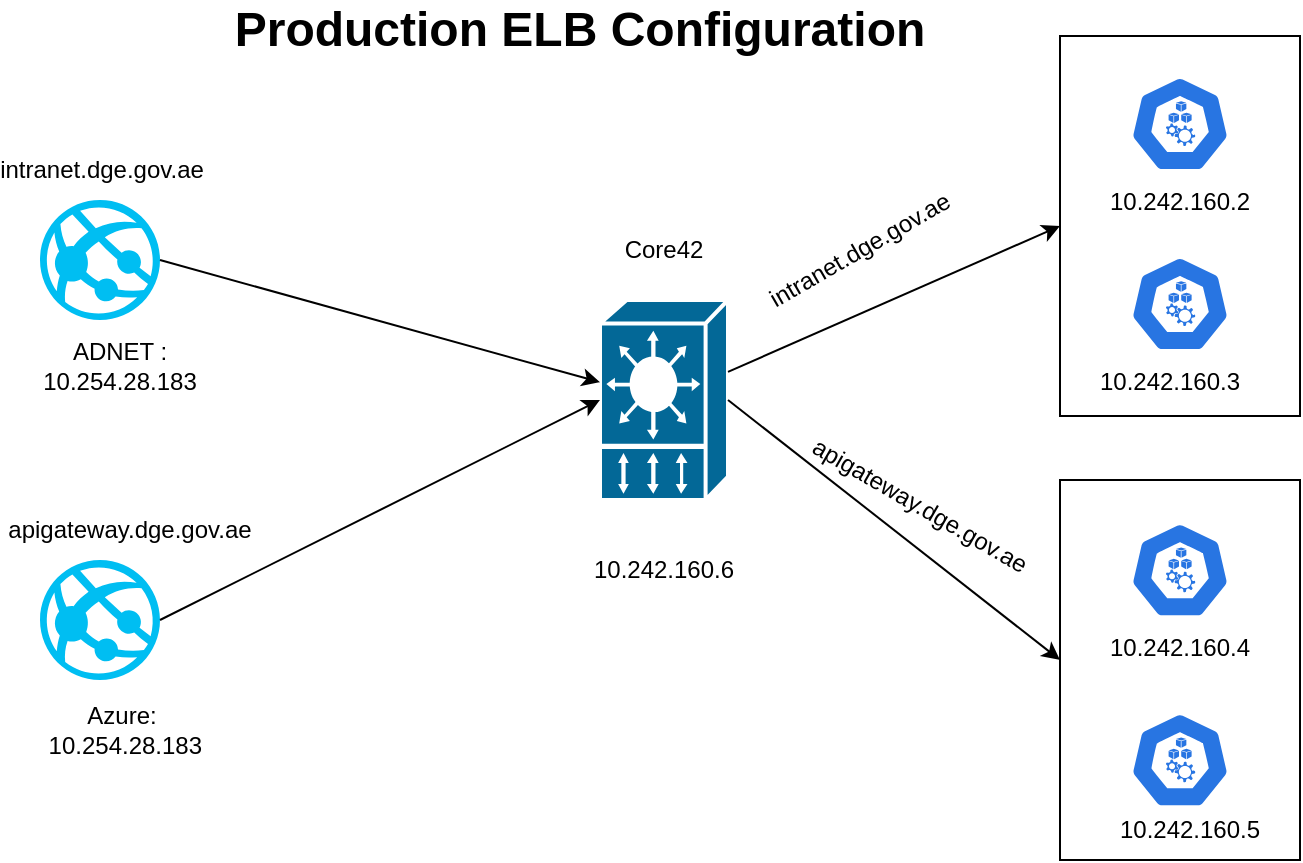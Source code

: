 <mxfile version="24.2.5" type="github">
  <diagram name="Page-1" id="simC7MvaOWSxBq7znksE">
    <mxGraphModel dx="1434" dy="716" grid="1" gridSize="10" guides="1" tooltips="1" connect="1" arrows="1" fold="1" page="1" pageScale="1" pageWidth="850" pageHeight="1100" math="0" shadow="0">
      <root>
        <mxCell id="0" />
        <mxCell id="1" parent="0" />
        <mxCell id="rlr5pRVNSerJms9Vw7Ro-1" value="" style="verticalLabelPosition=bottom;html=1;verticalAlign=top;align=center;strokeColor=none;fillColor=#00BEF2;shape=mxgraph.azure.azure_website;pointerEvents=1;" vertex="1" parent="1">
          <mxGeometry x="90" y="310" width="60" height="60" as="geometry" />
        </mxCell>
        <mxCell id="rlr5pRVNSerJms9Vw7Ro-2" value="" style="shape=mxgraph.cisco.misc.vip;html=1;pointerEvents=1;dashed=0;fillColor=#036897;strokeColor=#ffffff;strokeWidth=2;verticalLabelPosition=bottom;verticalAlign=top;align=center;outlineConnect=0;" vertex="1" parent="1">
          <mxGeometry x="370" y="180" width="64" height="100" as="geometry" />
        </mxCell>
        <mxCell id="rlr5pRVNSerJms9Vw7Ro-3" value="" style="verticalLabelPosition=bottom;html=1;verticalAlign=top;align=center;strokeColor=none;fillColor=#00BEF2;shape=mxgraph.azure.azure_website;pointerEvents=1;" vertex="1" parent="1">
          <mxGeometry x="90" y="130" width="60" height="60" as="geometry" />
        </mxCell>
        <mxCell id="rlr5pRVNSerJms9Vw7Ro-8" value="intranet.dge.gov.ae" style="text;html=1;align=center;verticalAlign=middle;whiteSpace=wrap;rounded=0;" vertex="1" parent="1">
          <mxGeometry x="71" y="100" width="100" height="30" as="geometry" />
        </mxCell>
        <mxCell id="rlr5pRVNSerJms9Vw7Ro-9" value="apigateway.dge.gov.ae" style="text;html=1;align=center;verticalAlign=middle;whiteSpace=wrap;rounded=0;" vertex="1" parent="1">
          <mxGeometry x="70" y="280" width="130" height="30" as="geometry" />
        </mxCell>
        <mxCell id="rlr5pRVNSerJms9Vw7Ro-11" value="10.242.160.6" style="text;html=1;align=center;verticalAlign=middle;whiteSpace=wrap;rounded=0;" vertex="1" parent="1">
          <mxGeometry x="372" y="300" width="60" height="30" as="geometry" />
        </mxCell>
        <mxCell id="rlr5pRVNSerJms9Vw7Ro-12" value="Core42" style="text;html=1;align=center;verticalAlign=middle;whiteSpace=wrap;rounded=0;" vertex="1" parent="1">
          <mxGeometry x="372" y="140" width="60" height="30" as="geometry" />
        </mxCell>
        <mxCell id="rlr5pRVNSerJms9Vw7Ro-22" value="" style="group" vertex="1" connectable="0" parent="1">
          <mxGeometry x="600" y="48" width="120" height="190" as="geometry" />
        </mxCell>
        <mxCell id="rlr5pRVNSerJms9Vw7Ro-18" value="" style="rounded=0;whiteSpace=wrap;html=1;" vertex="1" parent="rlr5pRVNSerJms9Vw7Ro-22">
          <mxGeometry width="120" height="190" as="geometry" />
        </mxCell>
        <mxCell id="rlr5pRVNSerJms9Vw7Ro-19" value="" style="aspect=fixed;sketch=0;html=1;dashed=0;whitespace=wrap;fillColor=#2875E2;strokeColor=#ffffff;points=[[0.005,0.63,0],[0.1,0.2,0],[0.9,0.2,0],[0.5,0,0],[0.995,0.63,0],[0.72,0.99,0],[0.5,1,0],[0.28,0.99,0]];shape=mxgraph.kubernetes.icon2;prIcon=node" vertex="1" parent="rlr5pRVNSerJms9Vw7Ro-22">
          <mxGeometry x="35" y="20" width="50" height="48" as="geometry" />
        </mxCell>
        <mxCell id="rlr5pRVNSerJms9Vw7Ro-21" value="" style="aspect=fixed;sketch=0;html=1;dashed=0;whitespace=wrap;fillColor=#2875E2;strokeColor=#ffffff;points=[[0.005,0.63,0],[0.1,0.2,0],[0.9,0.2,0],[0.5,0,0],[0.995,0.63,0],[0.72,0.99,0],[0.5,1,0],[0.28,0.99,0]];shape=mxgraph.kubernetes.icon2;prIcon=node" vertex="1" parent="rlr5pRVNSerJms9Vw7Ro-22">
          <mxGeometry x="35" y="110" width="50" height="48" as="geometry" />
        </mxCell>
        <mxCell id="rlr5pRVNSerJms9Vw7Ro-37" value="10.242.160.2" style="text;html=1;align=center;verticalAlign=middle;whiteSpace=wrap;rounded=0;" vertex="1" parent="rlr5pRVNSerJms9Vw7Ro-22">
          <mxGeometry x="30" y="68" width="60" height="30" as="geometry" />
        </mxCell>
        <mxCell id="rlr5pRVNSerJms9Vw7Ro-43" value="10.242.160.3" style="text;html=1;align=center;verticalAlign=middle;whiteSpace=wrap;rounded=0;" vertex="1" parent="rlr5pRVNSerJms9Vw7Ro-22">
          <mxGeometry x="25" y="158" width="60" height="30" as="geometry" />
        </mxCell>
        <mxCell id="rlr5pRVNSerJms9Vw7Ro-23" value="" style="group" vertex="1" connectable="0" parent="1">
          <mxGeometry x="600" y="270" width="120" height="190" as="geometry" />
        </mxCell>
        <mxCell id="rlr5pRVNSerJms9Vw7Ro-24" value="" style="rounded=0;whiteSpace=wrap;html=1;" vertex="1" parent="rlr5pRVNSerJms9Vw7Ro-23">
          <mxGeometry width="120" height="190" as="geometry" />
        </mxCell>
        <mxCell id="rlr5pRVNSerJms9Vw7Ro-25" value="" style="aspect=fixed;sketch=0;html=1;dashed=0;whitespace=wrap;fillColor=#2875E2;strokeColor=#ffffff;points=[[0.005,0.63,0],[0.1,0.2,0],[0.9,0.2,0],[0.5,0,0],[0.995,0.63,0],[0.72,0.99,0],[0.5,1,0],[0.28,0.99,0]];shape=mxgraph.kubernetes.icon2;prIcon=node" vertex="1" parent="rlr5pRVNSerJms9Vw7Ro-23">
          <mxGeometry x="35" y="21.111" width="50" height="48" as="geometry" />
        </mxCell>
        <mxCell id="rlr5pRVNSerJms9Vw7Ro-26" value="" style="aspect=fixed;sketch=0;html=1;dashed=0;whitespace=wrap;fillColor=#2875E2;strokeColor=#ffffff;points=[[0.005,0.63,0],[0.1,0.2,0],[0.9,0.2,0],[0.5,0,0],[0.995,0.63,0],[0.72,0.99,0],[0.5,1,0],[0.28,0.99,0]];shape=mxgraph.kubernetes.icon2;prIcon=node" vertex="1" parent="rlr5pRVNSerJms9Vw7Ro-23">
          <mxGeometry x="35" y="116.111" width="50" height="48" as="geometry" />
        </mxCell>
        <mxCell id="rlr5pRVNSerJms9Vw7Ro-45" value="10.242.160.4" style="text;html=1;align=center;verticalAlign=middle;whiteSpace=wrap;rounded=0;" vertex="1" parent="rlr5pRVNSerJms9Vw7Ro-23">
          <mxGeometry x="30" y="69.11" width="60" height="30" as="geometry" />
        </mxCell>
        <mxCell id="rlr5pRVNSerJms9Vw7Ro-46" value="10.242.160.5" style="text;html=1;align=center;verticalAlign=middle;whiteSpace=wrap;rounded=0;" vertex="1" parent="rlr5pRVNSerJms9Vw7Ro-23">
          <mxGeometry x="35" y="160" width="60" height="30" as="geometry" />
        </mxCell>
        <mxCell id="rlr5pRVNSerJms9Vw7Ro-27" value="Azure:&lt;div&gt;&amp;nbsp;10.254.28.183&lt;/div&gt;" style="text;html=1;align=center;verticalAlign=middle;whiteSpace=wrap;rounded=0;" vertex="1" parent="1">
          <mxGeometry x="71" y="380" width="120" height="30" as="geometry" />
        </mxCell>
        <mxCell id="rlr5pRVNSerJms9Vw7Ro-28" value="ADNET : 10.254.28.183" style="text;html=1;align=center;verticalAlign=middle;whiteSpace=wrap;rounded=0;" vertex="1" parent="1">
          <mxGeometry x="70" y="198" width="120" height="30" as="geometry" />
        </mxCell>
        <mxCell id="rlr5pRVNSerJms9Vw7Ro-29" value="" style="endArrow=classic;html=1;rounded=0;exitX=1;exitY=0.5;exitDx=0;exitDy=0;exitPerimeter=0;" edge="1" parent="1" source="rlr5pRVNSerJms9Vw7Ro-3" target="rlr5pRVNSerJms9Vw7Ro-2">
          <mxGeometry width="50" height="50" relative="1" as="geometry">
            <mxPoint x="400" y="390" as="sourcePoint" />
            <mxPoint x="450" y="340" as="targetPoint" />
          </mxGeometry>
        </mxCell>
        <mxCell id="rlr5pRVNSerJms9Vw7Ro-31" value="" style="endArrow=classic;html=1;rounded=0;exitX=1;exitY=0.5;exitDx=0;exitDy=0;exitPerimeter=0;entryX=0;entryY=0.5;entryDx=0;entryDy=0;entryPerimeter=0;" edge="1" parent="1" source="rlr5pRVNSerJms9Vw7Ro-1" target="rlr5pRVNSerJms9Vw7Ro-2">
          <mxGeometry width="50" height="50" relative="1" as="geometry">
            <mxPoint x="400" y="390" as="sourcePoint" />
            <mxPoint x="450" y="340" as="targetPoint" />
          </mxGeometry>
        </mxCell>
        <mxCell id="rlr5pRVNSerJms9Vw7Ro-32" value="" style="endArrow=classic;html=1;rounded=0;entryX=0;entryY=0.5;entryDx=0;entryDy=0;" edge="1" parent="1" source="rlr5pRVNSerJms9Vw7Ro-2" target="rlr5pRVNSerJms9Vw7Ro-18">
          <mxGeometry width="50" height="50" relative="1" as="geometry">
            <mxPoint x="400" y="390" as="sourcePoint" />
            <mxPoint x="450" y="340" as="targetPoint" />
          </mxGeometry>
        </mxCell>
        <mxCell id="rlr5pRVNSerJms9Vw7Ro-33" value="" style="endArrow=classic;html=1;rounded=0;exitX=1;exitY=0.5;exitDx=0;exitDy=0;exitPerimeter=0;" edge="1" parent="1" source="rlr5pRVNSerJms9Vw7Ro-2">
          <mxGeometry width="50" height="50" relative="1" as="geometry">
            <mxPoint x="400" y="390" as="sourcePoint" />
            <mxPoint x="600" y="360" as="targetPoint" />
          </mxGeometry>
        </mxCell>
        <mxCell id="rlr5pRVNSerJms9Vw7Ro-34" value="intranet.dge.gov.ae" style="text;html=1;align=center;verticalAlign=middle;whiteSpace=wrap;rounded=0;rotation=-30;" vertex="1" parent="1">
          <mxGeometry x="470" y="140" width="60" height="30" as="geometry" />
        </mxCell>
        <mxCell id="rlr5pRVNSerJms9Vw7Ro-35" value="apigateway.dge.gov.ae" style="text;html=1;align=center;verticalAlign=middle;whiteSpace=wrap;rounded=0;rotation=30;" vertex="1" parent="1">
          <mxGeometry x="500" y="268" width="60" height="30" as="geometry" />
        </mxCell>
        <mxCell id="rlr5pRVNSerJms9Vw7Ro-47" value="&lt;b&gt;&lt;font style=&quot;font-size: 24px;&quot;&gt;Production ELB Configuration&lt;/font&gt;&lt;/b&gt;" style="text;html=1;align=center;verticalAlign=middle;whiteSpace=wrap;rounded=0;" vertex="1" parent="1">
          <mxGeometry x="180" y="30" width="360" height="30" as="geometry" />
        </mxCell>
      </root>
    </mxGraphModel>
  </diagram>
</mxfile>
